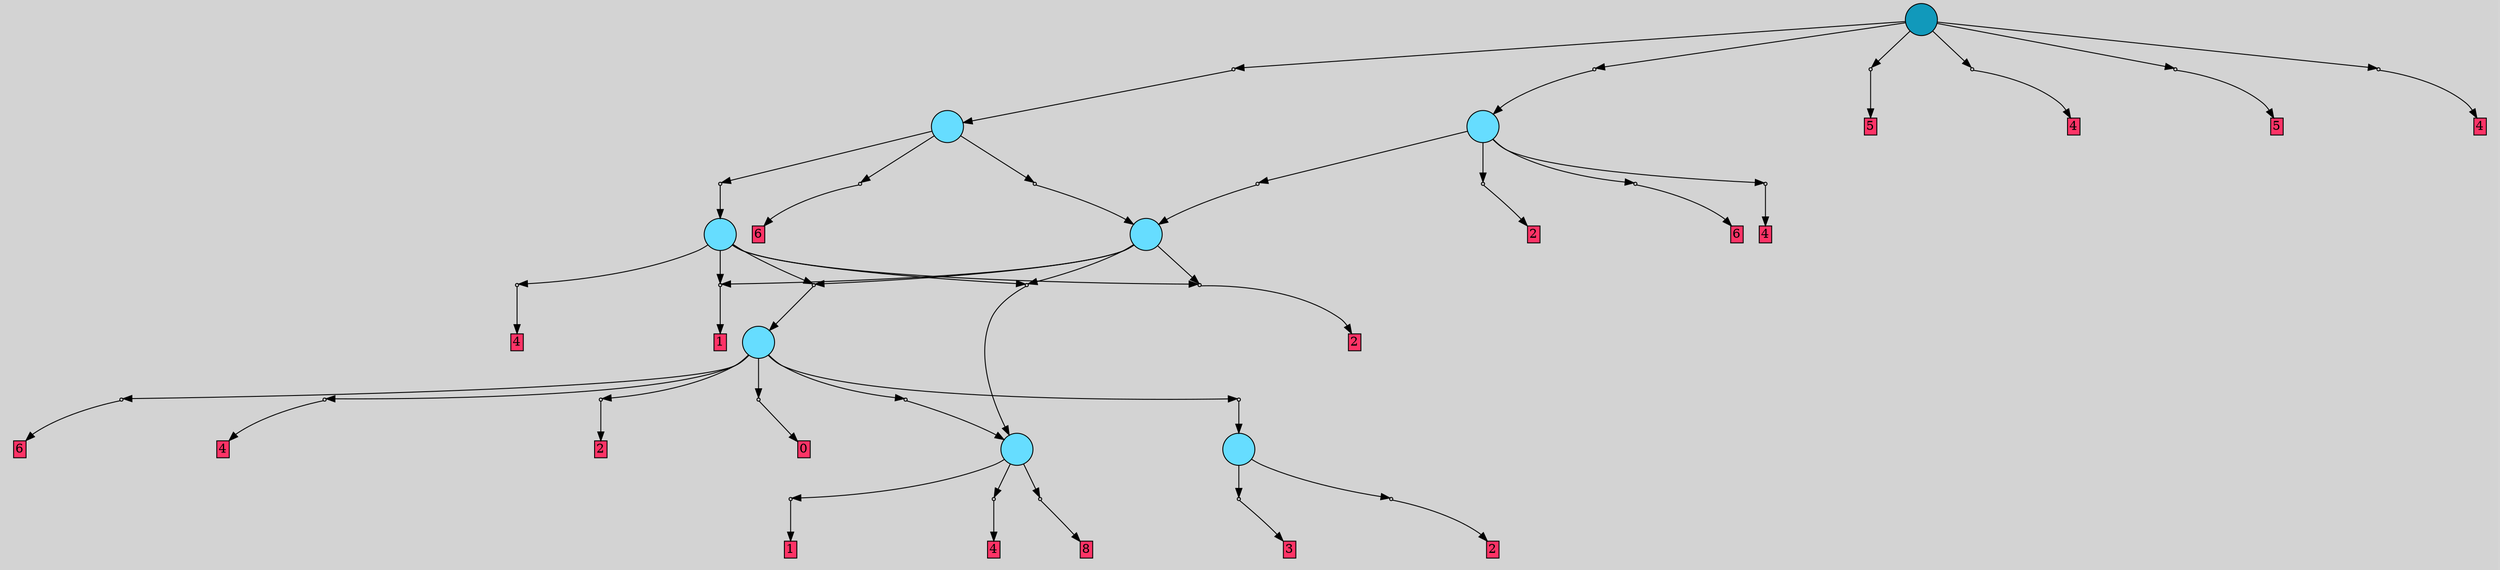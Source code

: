 // File exported with GEGELATI v1.3.1
// On the 2024-04-15 16:01:28
// With the File::TPGGraphDotExporter
digraph{
	graph[pad = "0.212, 0.055" bgcolor = lightgray]
	node[shape=circle style = filled label = ""]
		T0 [fillcolor="#66ddff"]
		T1 [fillcolor="#66ddff"]
		T2 [fillcolor="#66ddff"]
		T3 [fillcolor="#66ddff"]
		T4 [fillcolor="#66ddff"]
		T5 [fillcolor="#66ddff"]
		T6 [fillcolor="#66ddff"]
		T7 [fillcolor="#1199bb"]
		P0 [fillcolor="#cccccc" shape=point] //
		I0 [shape=box style=invis label="1|0&2|2#3|3#2|4#0|5&#92;n"]
		P0 -> I0[style=invis]
		A0 [fillcolor="#ff3366" shape=box margin=0.03 width=0 height=0 label="2"]
		T0 -> P0 -> A0
		P1 [fillcolor="#cccccc" shape=point] //
		I1 [shape=box style=invis label="2|0&1|4#4|6#2|6#0|7&#92;n"]
		P1 -> I1[style=invis]
		A1 [fillcolor="#ff3366" shape=box margin=0.03 width=0 height=0 label="3"]
		T0 -> P1 -> A1
		P2 [fillcolor="#cccccc" shape=point] //
		I2 [shape=box style=invis label=""]
		P2 -> I2[style=invis]
		A2 [fillcolor="#ff3366" shape=box margin=0.03 width=0 height=0 label="8"]
		T1 -> P2 -> A2
		P3 [fillcolor="#cccccc" shape=point] //
		I3 [shape=box style=invis label="3|3&2|4#3|2#2|3#0|7&#92;n0|0&0|7#0|3#2|5#0|3&#92;n"]
		P3 -> I3[style=invis]
		A3 [fillcolor="#ff3366" shape=box margin=0.03 width=0 height=0 label="1"]
		T1 -> P3 -> A3
		P4 [fillcolor="#cccccc" shape=point] //
		I4 [shape=box style=invis label="2|0&2|4#3|0#2|7#0|1&#92;n"]
		P4 -> I4[style=invis]
		A4 [fillcolor="#ff3366" shape=box margin=0.03 width=0 height=0 label="4"]
		T1 -> P4 -> A4
		P5 [fillcolor="#cccccc" shape=point] //
		I5 [shape=box style=invis label="7|0&3|6#3|6#3|1#1|1&#92;n"]
		P5 -> I5[style=invis]
		A5 [fillcolor="#ff3366" shape=box margin=0.03 width=0 height=0 label="0"]
		T2 -> P5 -> A5
		P6 [fillcolor="#cccccc" shape=point] //
		I6 [shape=box style=invis label="2|0&2|7#3|0#1|7#0|1&#92;n"]
		P6 -> I6[style=invis]
		T2 -> P6 -> T0
		P7 [fillcolor="#cccccc" shape=point] //
		I7 [shape=box style=invis label="0|0&2|0#2|2#4|0#4|4&#92;n"]
		P7 -> I7[style=invis]
		A6 [fillcolor="#ff3366" shape=box margin=0.03 width=0 height=0 label="6"]
		T2 -> P7 -> A6
		P8 [fillcolor="#cccccc" shape=point] //
		I8 [shape=box style=invis label="7|0&0|5#3|1#0|6#3|5&#92;n"]
		P8 -> I8[style=invis]
		T2 -> P8 -> T1
		P9 [fillcolor="#cccccc" shape=point] //
		I9 [shape=box style=invis label="2|0&1|1#3|0#4|4#2|6&#92;n"]
		P9 -> I9[style=invis]
		A7 [fillcolor="#ff3366" shape=box margin=0.03 width=0 height=0 label="4"]
		T2 -> P9 -> A7
		P10 [fillcolor="#cccccc" shape=point] //
		I10 [shape=box style=invis label="6|0&3|5#0|0#4|2#3|3&#92;n"]
		P10 -> I10[style=invis]
		A8 [fillcolor="#ff3366" shape=box margin=0.03 width=0 height=0 label="2"]
		T2 -> P10 -> A8
		P11 [fillcolor="#cccccc" shape=point] //
		I11 [shape=box style=invis label="6|0&3|5#0|0#4|2#3|3&#92;n"]
		P11 -> I11[style=invis]
		A9 [fillcolor="#ff3366" shape=box margin=0.03 width=0 height=0 label="2"]
		T3 -> P11 -> A9
		P12 [fillcolor="#cccccc" shape=point] //
		I12 [shape=box style=invis label="2|1&4|2#3|4#2|4#4|6&#92;n4|2&4|0#0|1#2|5#1|4&#92;n6|0&0|2#2|3#4|2#4|3&#92;n"]
		P12 -> I12[style=invis]
		T3 -> P12 -> T2
		P13 [fillcolor="#cccccc" shape=point] //
		I13 [shape=box style=invis label="2|0&1|1#3|0#4|4#2|6&#92;n"]
		P13 -> I13[style=invis]
		T3 -> P13 -> T1
		P14 [fillcolor="#cccccc" shape=point] //
		I14 [shape=box style=invis label="7|0&2|3#4|1#4|7#2|3&#92;n"]
		P14 -> I14[style=invis]
		A10 [fillcolor="#ff3366" shape=box margin=0.03 width=0 height=0 label="1"]
		T3 -> P14 -> A10
		T4 -> P11
		P15 [fillcolor="#cccccc" shape=point] //
		I15 [shape=box style=invis label="7|0&1|1#4|0#4|4#2|6&#92;n"]
		P15 -> I15[style=invis]
		A11 [fillcolor="#ff3366" shape=box margin=0.03 width=0 height=0 label="4"]
		T4 -> P15 -> A11
		T4 -> P12
		T4 -> P14
		T4 -> P13
		P16 [fillcolor="#cccccc" shape=point] //
		I16 [shape=box style=invis label="4|0&2|2#1|2#1|4#2|5&#92;n2|0&1|1#0|0#3|1#0|3&#92;n"]
		P16 -> I16[style=invis]
		A12 [fillcolor="#ff3366" shape=box margin=0.03 width=0 height=0 label="6"]
		T5 -> P16 -> A12
		P17 [fillcolor="#cccccc" shape=point] //
		I17 [shape=box style=invis label="7|0&2|3#4|1#4|7#2|3&#92;n"]
		P17 -> I17[style=invis]
		T5 -> P17 -> T3
		P18 [fillcolor="#cccccc" shape=point] //
		I18 [shape=box style=invis label="2|6&1|3#3|4#2|2#3|0&#92;n2|0&0|6#1|0#0|7#3|1&#92;n"]
		P18 -> I18[style=invis]
		T5 -> P18 -> T4
		P19 [fillcolor="#cccccc" shape=point] //
		I19 [shape=box style=invis label="7|0&2|2#4|1#4|7#2|3&#92;n"]
		P19 -> I19[style=invis]
		T6 -> P19 -> T3
		P20 [fillcolor="#cccccc" shape=point] //
		I20 [shape=box style=invis label="6|0&3|2#3|4#4|5#0|3&#92;n"]
		P20 -> I20[style=invis]
		A13 [fillcolor="#ff3366" shape=box margin=0.03 width=0 height=0 label="2"]
		T6 -> P20 -> A13
		P21 [fillcolor="#cccccc" shape=point] //
		I21 [shape=box style=invis label="4|0&2|2#1|2#1|4#2|5&#92;n2|0&1|1#0|0#3|1#0|3&#92;n"]
		P21 -> I21[style=invis]
		A14 [fillcolor="#ff3366" shape=box margin=0.03 width=0 height=0 label="6"]
		T6 -> P21 -> A14
		P22 [fillcolor="#cccccc" shape=point] //
		I22 [shape=box style=invis label="2|0&1|1#3|0#4|4#2|6&#92;n"]
		P22 -> I22[style=invis]
		A15 [fillcolor="#ff3366" shape=box margin=0.03 width=0 height=0 label="4"]
		T6 -> P22 -> A15
		P23 [fillcolor="#cccccc" shape=point] //
		I23 [shape=box style=invis label="7|7&3|4#0|5#1|4#4|6&#92;n7|6&2|4#4|3#0|7#3|0&#92;n3|0&0|6#3|2#3|5#3|0&#92;n"]
		P23 -> I23[style=invis]
		A16 [fillcolor="#ff3366" shape=box margin=0.03 width=0 height=0 label="5"]
		T7 -> P23 -> A16
		P24 [fillcolor="#cccccc" shape=point] //
		I24 [shape=box style=invis label="6|0&3|6#3|7#4|7#1|7&#92;n"]
		P24 -> I24[style=invis]
		A17 [fillcolor="#ff3366" shape=box margin=0.03 width=0 height=0 label="4"]
		T7 -> P24 -> A17
		P25 [fillcolor="#cccccc" shape=point] //
		I25 [shape=box style=invis label="0|6&2|4#1|3#0|7#3|0&#92;n3|0&0|6#3|2#2|5#3|0&#92;n"]
		P25 -> I25[style=invis]
		A18 [fillcolor="#ff3366" shape=box margin=0.03 width=0 height=0 label="5"]
		T7 -> P25 -> A18
		P26 [fillcolor="#cccccc" shape=point] //
		I26 [shape=box style=invis label="3|0&3|4#0|5#4|1#1|0&#92;n"]
		P26 -> I26[style=invis]
		T7 -> P26 -> T5
		P27 [fillcolor="#cccccc" shape=point] //
		I27 [shape=box style=invis label="7|0&3|3#4|1#4|7#2|3&#92;n"]
		P27 -> I27[style=invis]
		T7 -> P27 -> T6
		P28 [fillcolor="#cccccc" shape=point] //
		I28 [shape=box style=invis label="2|0&1|1#3|0#4|4#2|6&#92;n"]
		P28 -> I28[style=invis]
		A19 [fillcolor="#ff3366" shape=box margin=0.03 width=0 height=0 label="4"]
		T7 -> P28 -> A19
		{ rank= same T7 }
}
